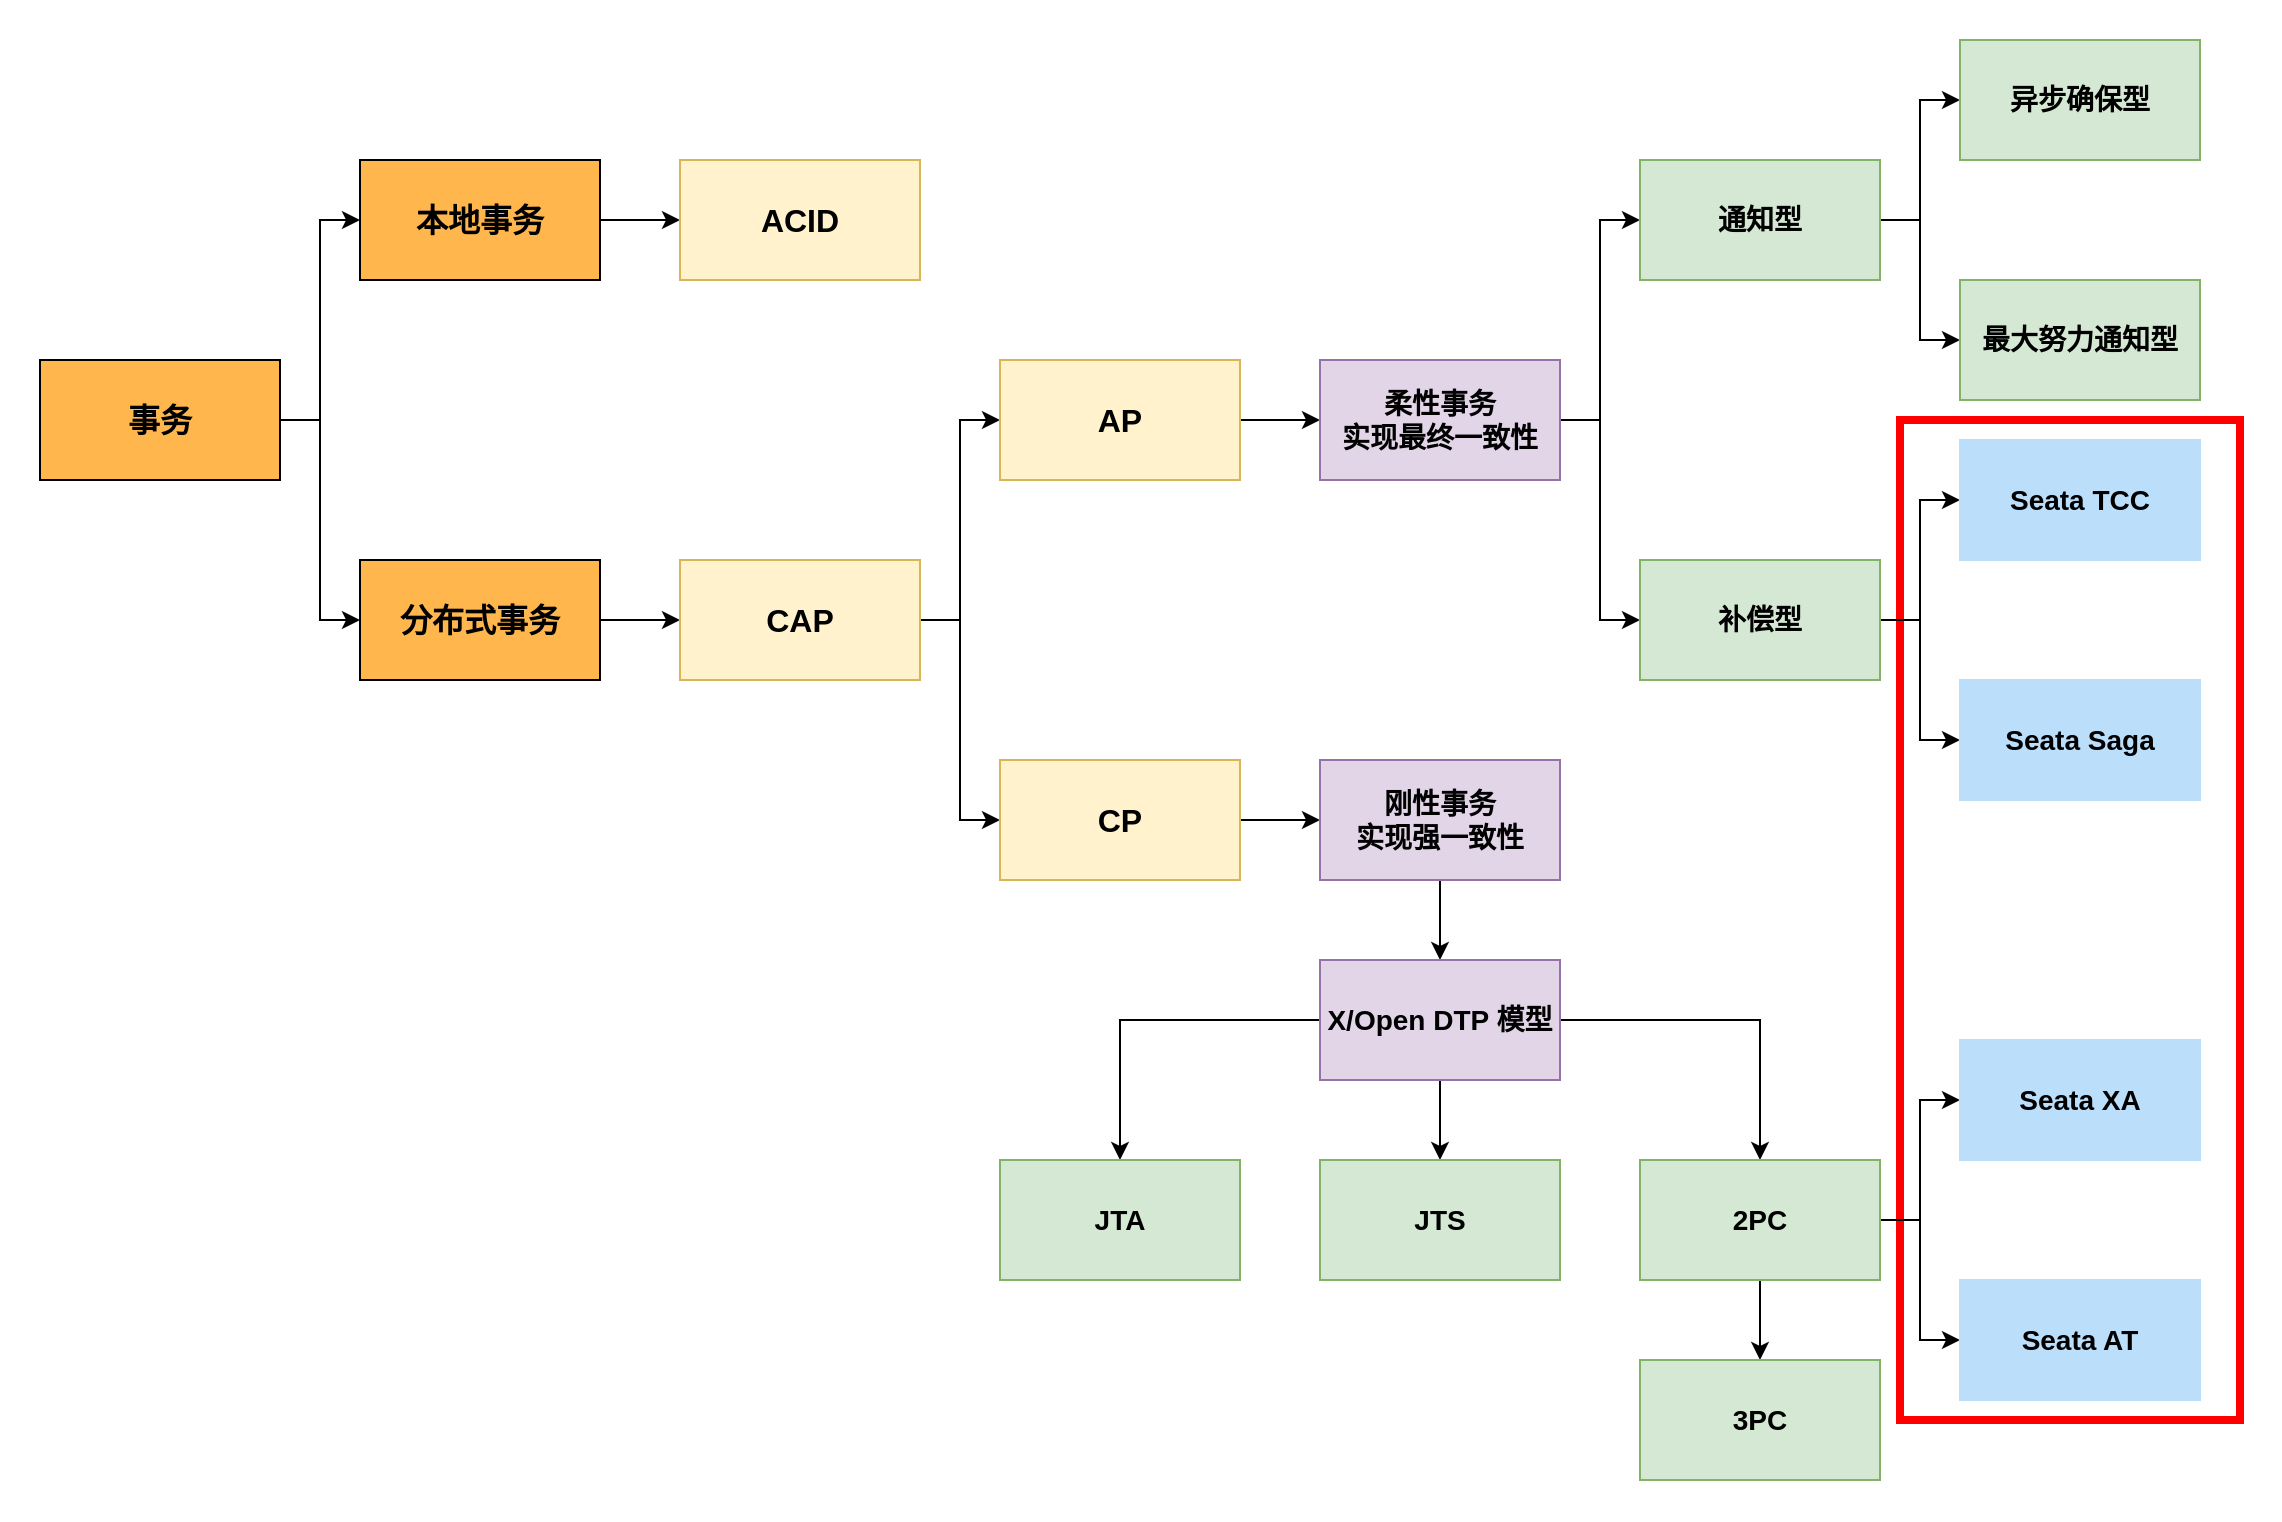 <mxfile version="13.9.9" type="device"><diagram id="IO5Fgq0-kVyx2jlCaMly" name="第 1 页"><mxGraphModel dx="1038" dy="607" grid="1" gridSize="10" guides="1" tooltips="1" connect="1" arrows="1" fold="1" page="1" pageScale="1" pageWidth="827" pageHeight="1169" math="0" shadow="0"><root><mxCell id="0"/><mxCell id="1" parent="0"/><mxCell id="a-0VS0EG-BmGJbLZzBj1-53" value="" style="rounded=0;whiteSpace=wrap;html=1;fontSize=14;fillColor=none;strokeColor=#FF0000;strokeWidth=4;" parent="1" vertex="1"><mxGeometry x="970" y="350" width="170" height="500" as="geometry"/></mxCell><mxCell id="a-0VS0EG-BmGJbLZzBj1-12" style="edgeStyle=orthogonalEdgeStyle;rounded=0;orthogonalLoop=1;jettySize=auto;html=1;entryX=0;entryY=0.5;entryDx=0;entryDy=0;fontSize=16;" parent="1" source="a-0VS0EG-BmGJbLZzBj1-1" target="a-0VS0EG-BmGJbLZzBj1-8" edge="1"><mxGeometry relative="1" as="geometry"/></mxCell><mxCell id="a-0VS0EG-BmGJbLZzBj1-13" style="edgeStyle=orthogonalEdgeStyle;rounded=0;orthogonalLoop=1;jettySize=auto;html=1;entryX=0;entryY=0.5;entryDx=0;entryDy=0;fontSize=16;" parent="1" source="a-0VS0EG-BmGJbLZzBj1-1" target="a-0VS0EG-BmGJbLZzBj1-7" edge="1"><mxGeometry relative="1" as="geometry"/></mxCell><mxCell id="a-0VS0EG-BmGJbLZzBj1-1" value="事务" style="whiteSpace=wrap;html=1;fillColor=#ffb74d;fontStyle=1;fontSize=16;" parent="1" vertex="1"><mxGeometry x="40" y="320" width="120" height="60" as="geometry"/></mxCell><mxCell id="a-0VS0EG-BmGJbLZzBj1-14" style="edgeStyle=orthogonalEdgeStyle;rounded=0;orthogonalLoop=1;jettySize=auto;html=1;fontSize=16;entryX=0;entryY=0.5;entryDx=0;entryDy=0;" parent="1" source="a-0VS0EG-BmGJbLZzBj1-7" target="a-0VS0EG-BmGJbLZzBj1-15" edge="1"><mxGeometry relative="1" as="geometry"><mxPoint x="380" y="450" as="targetPoint"/></mxGeometry></mxCell><mxCell id="a-0VS0EG-BmGJbLZzBj1-7" value="分布式事务" style="whiteSpace=wrap;html=1;fillColor=#ffb74d;fontStyle=1;fontSize=16;" parent="1" vertex="1"><mxGeometry x="200" y="420" width="120" height="60" as="geometry"/></mxCell><mxCell id="a-0VS0EG-BmGJbLZzBj1-11" style="edgeStyle=orthogonalEdgeStyle;rounded=0;orthogonalLoop=1;jettySize=auto;html=1;fontSize=16;" parent="1" source="a-0VS0EG-BmGJbLZzBj1-8" target="a-0VS0EG-BmGJbLZzBj1-9" edge="1"><mxGeometry relative="1" as="geometry"/></mxCell><mxCell id="a-0VS0EG-BmGJbLZzBj1-8" value="本地事务" style="whiteSpace=wrap;html=1;fillColor=#ffb74d;fontStyle=1;fontSize=16;" parent="1" vertex="1"><mxGeometry x="200" y="220" width="120" height="60" as="geometry"/></mxCell><mxCell id="a-0VS0EG-BmGJbLZzBj1-9" value="ACID" style="whiteSpace=wrap;html=1;fillColor=#fff2cc;fontStyle=1;fontSize=16;strokeColor=#d6b656;" parent="1" vertex="1"><mxGeometry x="360" y="220" width="120" height="60" as="geometry"/></mxCell><mxCell id="a-0VS0EG-BmGJbLZzBj1-18" style="edgeStyle=orthogonalEdgeStyle;rounded=0;orthogonalLoop=1;jettySize=auto;html=1;entryX=0;entryY=0.5;entryDx=0;entryDy=0;fontSize=16;" parent="1" source="a-0VS0EG-BmGJbLZzBj1-15" target="a-0VS0EG-BmGJbLZzBj1-16" edge="1"><mxGeometry relative="1" as="geometry"/></mxCell><mxCell id="a-0VS0EG-BmGJbLZzBj1-19" style="edgeStyle=orthogonalEdgeStyle;rounded=0;orthogonalLoop=1;jettySize=auto;html=1;entryX=0;entryY=0.5;entryDx=0;entryDy=0;fontSize=16;" parent="1" source="a-0VS0EG-BmGJbLZzBj1-15" target="a-0VS0EG-BmGJbLZzBj1-17" edge="1"><mxGeometry relative="1" as="geometry"/></mxCell><mxCell id="a-0VS0EG-BmGJbLZzBj1-15" value="CAP" style="whiteSpace=wrap;html=1;fillColor=#fff2cc;fontStyle=1;fontSize=16;strokeColor=#d6b656;" parent="1" vertex="1"><mxGeometry x="360" y="420" width="120" height="60" as="geometry"/></mxCell><mxCell id="a-0VS0EG-BmGJbLZzBj1-20" style="edgeStyle=orthogonalEdgeStyle;rounded=0;orthogonalLoop=1;jettySize=auto;html=1;fontSize=16;entryX=0;entryY=0.5;entryDx=0;entryDy=0;" parent="1" source="a-0VS0EG-BmGJbLZzBj1-16" target="a-0VS0EG-BmGJbLZzBj1-21" edge="1"><mxGeometry relative="1" as="geometry"><mxPoint x="680" y="350" as="targetPoint"/></mxGeometry></mxCell><mxCell id="a-0VS0EG-BmGJbLZzBj1-16" value="AP" style="whiteSpace=wrap;html=1;fillColor=#fff2cc;fontStyle=1;fontSize=16;strokeColor=#d6b656;" parent="1" vertex="1"><mxGeometry x="520" y="320" width="120" height="60" as="geometry"/></mxCell><mxCell id="a-0VS0EG-BmGJbLZzBj1-23" style="edgeStyle=orthogonalEdgeStyle;rounded=0;orthogonalLoop=1;jettySize=auto;html=1;fontSize=16;" parent="1" source="a-0VS0EG-BmGJbLZzBj1-17" target="a-0VS0EG-BmGJbLZzBj1-22" edge="1"><mxGeometry relative="1" as="geometry"/></mxCell><mxCell id="a-0VS0EG-BmGJbLZzBj1-17" value="CP" style="whiteSpace=wrap;html=1;fillColor=#fff2cc;fontStyle=1;fontSize=16;strokeColor=#d6b656;" parent="1" vertex="1"><mxGeometry x="520" y="520" width="120" height="60" as="geometry"/></mxCell><mxCell id="a-0VS0EG-BmGJbLZzBj1-26" style="edgeStyle=orthogonalEdgeStyle;rounded=0;orthogonalLoop=1;jettySize=auto;html=1;fontSize=14;entryX=0;entryY=0.5;entryDx=0;entryDy=0;" parent="1" source="a-0VS0EG-BmGJbLZzBj1-21" target="a-0VS0EG-BmGJbLZzBj1-27" edge="1"><mxGeometry relative="1" as="geometry"><mxPoint x="840" y="350" as="targetPoint"/></mxGeometry></mxCell><mxCell id="a-0VS0EG-BmGJbLZzBj1-29" style="edgeStyle=orthogonalEdgeStyle;rounded=0;orthogonalLoop=1;jettySize=auto;html=1;entryX=0;entryY=0.5;entryDx=0;entryDy=0;fontSize=14;" parent="1" source="a-0VS0EG-BmGJbLZzBj1-21" target="a-0VS0EG-BmGJbLZzBj1-28" edge="1"><mxGeometry relative="1" as="geometry"/></mxCell><mxCell id="a-0VS0EG-BmGJbLZzBj1-21" value="柔性事务&lt;br style=&quot;font-size: 14px;&quot;&gt;实现最终一致性" style="whiteSpace=wrap;html=1;fillColor=#e1d5e7;fontStyle=1;fontSize=14;strokeColor=#9673a6;" parent="1" vertex="1"><mxGeometry x="680" y="320" width="120" height="60" as="geometry"/></mxCell><mxCell id="a-0VS0EG-BmGJbLZzBj1-25" style="edgeStyle=orthogonalEdgeStyle;rounded=0;orthogonalLoop=1;jettySize=auto;html=1;entryX=0.5;entryY=0;entryDx=0;entryDy=0;fontSize=14;" parent="1" source="a-0VS0EG-BmGJbLZzBj1-22" target="a-0VS0EG-BmGJbLZzBj1-24" edge="1"><mxGeometry relative="1" as="geometry"/></mxCell><mxCell id="a-0VS0EG-BmGJbLZzBj1-22" value="刚性事务&lt;br style=&quot;font-size: 14px;&quot;&gt;实现强一致性" style="whiteSpace=wrap;html=1;fillColor=#e1d5e7;fontStyle=1;fontSize=14;strokeColor=#9673a6;" parent="1" vertex="1"><mxGeometry x="680" y="520" width="120" height="60" as="geometry"/></mxCell><mxCell id="a-0VS0EG-BmGJbLZzBj1-43" style="edgeStyle=orthogonalEdgeStyle;rounded=0;orthogonalLoop=1;jettySize=auto;html=1;entryX=0.5;entryY=0;entryDx=0;entryDy=0;fontSize=14;" parent="1" source="a-0VS0EG-BmGJbLZzBj1-24" target="a-0VS0EG-BmGJbLZzBj1-41" edge="1"><mxGeometry relative="1" as="geometry"/></mxCell><mxCell id="a-0VS0EG-BmGJbLZzBj1-44" style="edgeStyle=orthogonalEdgeStyle;rounded=0;orthogonalLoop=1;jettySize=auto;html=1;entryX=0.5;entryY=0;entryDx=0;entryDy=0;fontSize=14;" parent="1" source="a-0VS0EG-BmGJbLZzBj1-24" target="a-0VS0EG-BmGJbLZzBj1-40" edge="1"><mxGeometry relative="1" as="geometry"/></mxCell><mxCell id="a-0VS0EG-BmGJbLZzBj1-45" style="edgeStyle=orthogonalEdgeStyle;rounded=0;orthogonalLoop=1;jettySize=auto;html=1;fontSize=14;" parent="1" source="a-0VS0EG-BmGJbLZzBj1-24" target="a-0VS0EG-BmGJbLZzBj1-42" edge="1"><mxGeometry relative="1" as="geometry"/></mxCell><mxCell id="a-0VS0EG-BmGJbLZzBj1-24" value="X/Open DTP 模型" style="whiteSpace=wrap;html=1;fillColor=#e1d5e7;fontStyle=1;fontSize=14;strokeColor=#9673a6;" parent="1" vertex="1"><mxGeometry x="680" y="620" width="120" height="60" as="geometry"/></mxCell><mxCell id="a-0VS0EG-BmGJbLZzBj1-30" style="edgeStyle=orthogonalEdgeStyle;rounded=0;orthogonalLoop=1;jettySize=auto;html=1;fontSize=14;entryX=0;entryY=0.5;entryDx=0;entryDy=0;" parent="1" source="a-0VS0EG-BmGJbLZzBj1-27" target="a-0VS0EG-BmGJbLZzBj1-36" edge="1"><mxGeometry relative="1" as="geometry"><mxPoint x="1030" y="250" as="targetPoint"/></mxGeometry></mxCell><mxCell id="a-0VS0EG-BmGJbLZzBj1-38" style="edgeStyle=orthogonalEdgeStyle;rounded=0;orthogonalLoop=1;jettySize=auto;html=1;fontSize=14;" parent="1" source="a-0VS0EG-BmGJbLZzBj1-27" target="a-0VS0EG-BmGJbLZzBj1-37" edge="1"><mxGeometry relative="1" as="geometry"/></mxCell><mxCell id="a-0VS0EG-BmGJbLZzBj1-27" value="通知型" style="whiteSpace=wrap;html=1;fillColor=#d5e8d4;fontStyle=1;fontSize=14;strokeColor=#82b366;" parent="1" vertex="1"><mxGeometry x="840" y="220" width="120" height="60" as="geometry"/></mxCell><mxCell id="a-0VS0EG-BmGJbLZzBj1-31" style="edgeStyle=orthogonalEdgeStyle;rounded=0;orthogonalLoop=1;jettySize=auto;html=1;fontSize=14;entryX=0;entryY=0.5;entryDx=0;entryDy=0;" parent="1" source="a-0VS0EG-BmGJbLZzBj1-28" target="a-0VS0EG-BmGJbLZzBj1-32" edge="1"><mxGeometry relative="1" as="geometry"><mxPoint x="1020" y="450" as="targetPoint"/></mxGeometry></mxCell><mxCell id="a-0VS0EG-BmGJbLZzBj1-35" style="edgeStyle=orthogonalEdgeStyle;rounded=0;orthogonalLoop=1;jettySize=auto;html=1;entryX=0;entryY=0.5;entryDx=0;entryDy=0;fontSize=14;" parent="1" source="a-0VS0EG-BmGJbLZzBj1-28" target="a-0VS0EG-BmGJbLZzBj1-33" edge="1"><mxGeometry relative="1" as="geometry"/></mxCell><mxCell id="a-0VS0EG-BmGJbLZzBj1-28" value="补偿型" style="whiteSpace=wrap;html=1;fillColor=#d5e8d4;fontStyle=1;fontSize=14;strokeColor=#82b366;" parent="1" vertex="1"><mxGeometry x="840" y="420" width="120" height="60" as="geometry"/></mxCell><mxCell id="a-0VS0EG-BmGJbLZzBj1-32" value="Seata TCC" style="whiteSpace=wrap;html=1;fontStyle=1;fontSize=14;fillColor=#bbdefb;strokeColor=#BBDEFB;" parent="1" vertex="1"><mxGeometry x="1000" y="360" width="120" height="60" as="geometry"/></mxCell><mxCell id="a-0VS0EG-BmGJbLZzBj1-33" value="Seata Saga" style="whiteSpace=wrap;html=1;fontStyle=1;fontSize=14;fillColor=#BBDEFB;strokeColor=#BBDEFB;" parent="1" vertex="1"><mxGeometry x="1000" y="480" width="120" height="60" as="geometry"/></mxCell><mxCell id="a-0VS0EG-BmGJbLZzBj1-36" value="异步确保型" style="whiteSpace=wrap;html=1;fillColor=#d5e8d4;fontStyle=1;fontSize=14;strokeColor=#82b366;" parent="1" vertex="1"><mxGeometry x="1000" y="160" width="120" height="60" as="geometry"/></mxCell><mxCell id="a-0VS0EG-BmGJbLZzBj1-37" value="最大努力通知型" style="whiteSpace=wrap;html=1;fillColor=#d5e8d4;fontStyle=1;fontSize=14;strokeColor=#82b366;" parent="1" vertex="1"><mxGeometry x="1000" y="280" width="120" height="60" as="geometry"/></mxCell><mxCell id="a-0VS0EG-BmGJbLZzBj1-40" value="JTA" style="whiteSpace=wrap;html=1;fillColor=#d5e8d4;fontStyle=1;fontSize=14;strokeColor=#82b366;" parent="1" vertex="1"><mxGeometry x="520" y="720" width="120" height="60" as="geometry"/></mxCell><mxCell id="a-0VS0EG-BmGJbLZzBj1-50" style="edgeStyle=orthogonalEdgeStyle;rounded=0;orthogonalLoop=1;jettySize=auto;html=1;fontSize=14;" parent="1" source="a-0VS0EG-BmGJbLZzBj1-41" target="a-0VS0EG-BmGJbLZzBj1-46" edge="1"><mxGeometry relative="1" as="geometry"/></mxCell><mxCell id="a-0VS0EG-BmGJbLZzBj1-51" style="edgeStyle=orthogonalEdgeStyle;rounded=0;orthogonalLoop=1;jettySize=auto;html=1;entryX=0;entryY=0.5;entryDx=0;entryDy=0;fontSize=14;" parent="1" source="a-0VS0EG-BmGJbLZzBj1-41" target="a-0VS0EG-BmGJbLZzBj1-47" edge="1"><mxGeometry relative="1" as="geometry"/></mxCell><mxCell id="a-0VS0EG-BmGJbLZzBj1-52" style="edgeStyle=orthogonalEdgeStyle;rounded=0;orthogonalLoop=1;jettySize=auto;html=1;entryX=0;entryY=0.5;entryDx=0;entryDy=0;fontSize=14;" parent="1" source="a-0VS0EG-BmGJbLZzBj1-41" target="a-0VS0EG-BmGJbLZzBj1-48" edge="1"><mxGeometry relative="1" as="geometry"/></mxCell><mxCell id="a-0VS0EG-BmGJbLZzBj1-41" value="2PC" style="whiteSpace=wrap;html=1;fillColor=#d5e8d4;fontStyle=1;fontSize=14;strokeColor=#82b366;" parent="1" vertex="1"><mxGeometry x="840" y="720" width="120" height="60" as="geometry"/></mxCell><mxCell id="a-0VS0EG-BmGJbLZzBj1-42" value="JTS" style="whiteSpace=wrap;html=1;fillColor=#d5e8d4;fontStyle=1;fontSize=14;strokeColor=#82b366;" parent="1" vertex="1"><mxGeometry x="680" y="720" width="120" height="60" as="geometry"/></mxCell><mxCell id="a-0VS0EG-BmGJbLZzBj1-46" value="3PC" style="whiteSpace=wrap;html=1;fillColor=#d5e8d4;fontStyle=1;fontSize=14;strokeColor=#82b366;" parent="1" vertex="1"><mxGeometry x="840" y="820" width="120" height="60" as="geometry"/></mxCell><mxCell id="a-0VS0EG-BmGJbLZzBj1-47" value="Seata XA" style="whiteSpace=wrap;html=1;fontStyle=1;fontSize=14;fillColor=#BBDEFB;strokeColor=#BBDEFB;" parent="1" vertex="1"><mxGeometry x="1000" y="660" width="120" height="60" as="geometry"/></mxCell><mxCell id="a-0VS0EG-BmGJbLZzBj1-48" value="Seata AT" style="whiteSpace=wrap;html=1;fontStyle=1;fontSize=14;fillColor=#BBDEFB;strokeColor=#BBDEFB;" parent="1" vertex="1"><mxGeometry x="1000" y="780" width="120" height="60" as="geometry"/></mxCell><mxCell id="a-0VS0EG-BmGJbLZzBj1-54" value="nxt" style="text;html=1;align=center;verticalAlign=middle;resizable=0;points=[];autosize=1;fontSize=14;fontColor=#FFFFFF;" parent="1" vertex="1"><mxGeometry x="20" y="140" width="30" height="20" as="geometry"/></mxCell><mxCell id="a-0VS0EG-BmGJbLZzBj1-55" value="nxt" style="text;html=1;align=center;verticalAlign=middle;resizable=0;points=[];autosize=1;fontSize=14;fontColor=#FFFFFF;" parent="1" vertex="1"><mxGeometry x="1130" y="880" width="30" height="20" as="geometry"/></mxCell></root></mxGraphModel></diagram></mxfile>